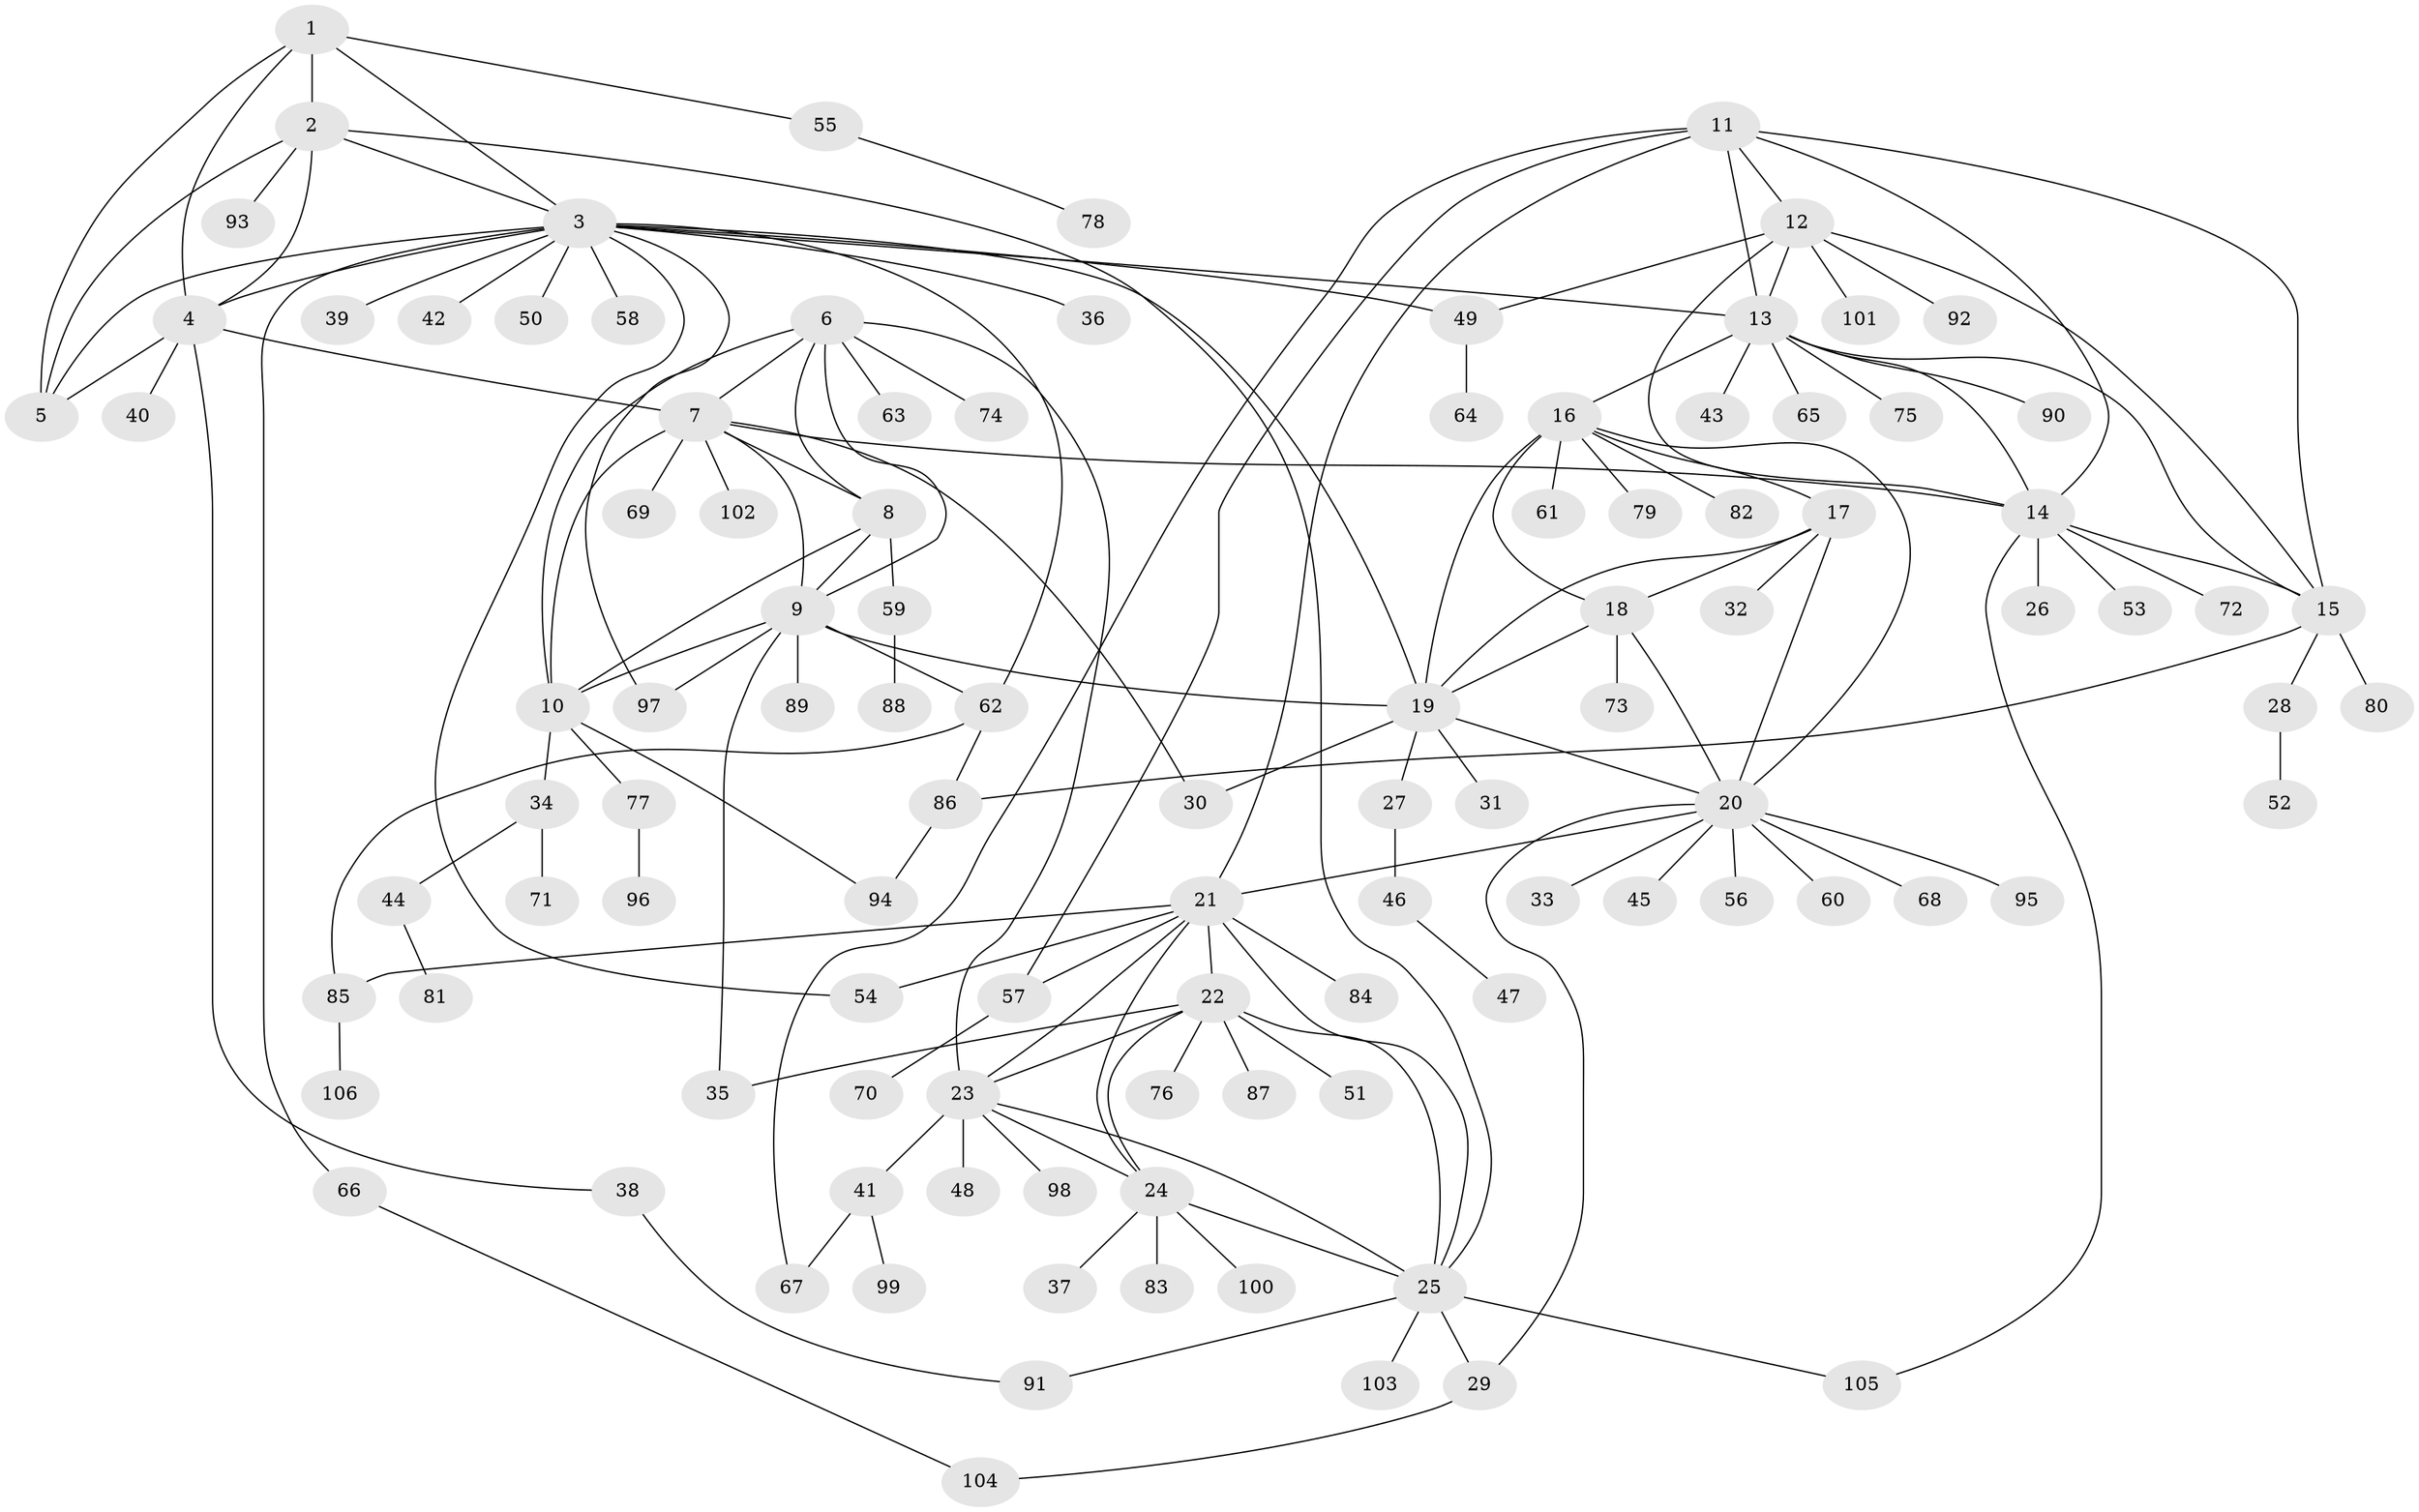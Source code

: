 // Generated by graph-tools (version 1.1) at 2025/02/03/09/25 03:02:51]
// undirected, 106 vertices, 156 edges
graph export_dot {
graph [start="1"]
  node [color=gray90,style=filled];
  1;
  2;
  3;
  4;
  5;
  6;
  7;
  8;
  9;
  10;
  11;
  12;
  13;
  14;
  15;
  16;
  17;
  18;
  19;
  20;
  21;
  22;
  23;
  24;
  25;
  26;
  27;
  28;
  29;
  30;
  31;
  32;
  33;
  34;
  35;
  36;
  37;
  38;
  39;
  40;
  41;
  42;
  43;
  44;
  45;
  46;
  47;
  48;
  49;
  50;
  51;
  52;
  53;
  54;
  55;
  56;
  57;
  58;
  59;
  60;
  61;
  62;
  63;
  64;
  65;
  66;
  67;
  68;
  69;
  70;
  71;
  72;
  73;
  74;
  75;
  76;
  77;
  78;
  79;
  80;
  81;
  82;
  83;
  84;
  85;
  86;
  87;
  88;
  89;
  90;
  91;
  92;
  93;
  94;
  95;
  96;
  97;
  98;
  99;
  100;
  101;
  102;
  103;
  104;
  105;
  106;
  1 -- 2;
  1 -- 3;
  1 -- 4;
  1 -- 5;
  1 -- 55;
  2 -- 3;
  2 -- 4;
  2 -- 5;
  2 -- 25;
  2 -- 93;
  3 -- 4;
  3 -- 5;
  3 -- 13;
  3 -- 19;
  3 -- 36;
  3 -- 39;
  3 -- 42;
  3 -- 49;
  3 -- 50;
  3 -- 54;
  3 -- 58;
  3 -- 62;
  3 -- 66;
  3 -- 97;
  4 -- 5;
  4 -- 7;
  4 -- 38;
  4 -- 40;
  6 -- 7;
  6 -- 8;
  6 -- 9;
  6 -- 10;
  6 -- 23;
  6 -- 63;
  6 -- 74;
  7 -- 8;
  7 -- 9;
  7 -- 10;
  7 -- 14;
  7 -- 30;
  7 -- 69;
  7 -- 102;
  8 -- 9;
  8 -- 10;
  8 -- 59;
  9 -- 10;
  9 -- 19;
  9 -- 35;
  9 -- 62;
  9 -- 89;
  9 -- 97;
  10 -- 34;
  10 -- 77;
  10 -- 94;
  11 -- 12;
  11 -- 13;
  11 -- 14;
  11 -- 15;
  11 -- 21;
  11 -- 57;
  11 -- 67;
  12 -- 13;
  12 -- 14;
  12 -- 15;
  12 -- 49;
  12 -- 92;
  12 -- 101;
  13 -- 14;
  13 -- 15;
  13 -- 16;
  13 -- 43;
  13 -- 65;
  13 -- 75;
  13 -- 90;
  14 -- 15;
  14 -- 26;
  14 -- 53;
  14 -- 72;
  14 -- 105;
  15 -- 28;
  15 -- 80;
  15 -- 86;
  16 -- 17;
  16 -- 18;
  16 -- 19;
  16 -- 20;
  16 -- 61;
  16 -- 79;
  16 -- 82;
  17 -- 18;
  17 -- 19;
  17 -- 20;
  17 -- 32;
  18 -- 19;
  18 -- 20;
  18 -- 73;
  19 -- 20;
  19 -- 27;
  19 -- 30;
  19 -- 31;
  20 -- 21;
  20 -- 29;
  20 -- 33;
  20 -- 45;
  20 -- 56;
  20 -- 60;
  20 -- 68;
  20 -- 95;
  21 -- 22;
  21 -- 23;
  21 -- 24;
  21 -- 25;
  21 -- 54;
  21 -- 57;
  21 -- 84;
  21 -- 85;
  22 -- 23;
  22 -- 24;
  22 -- 25;
  22 -- 35;
  22 -- 51;
  22 -- 76;
  22 -- 87;
  23 -- 24;
  23 -- 25;
  23 -- 41;
  23 -- 48;
  23 -- 98;
  24 -- 25;
  24 -- 37;
  24 -- 83;
  24 -- 100;
  25 -- 29;
  25 -- 91;
  25 -- 103;
  25 -- 105;
  27 -- 46;
  28 -- 52;
  29 -- 104;
  34 -- 44;
  34 -- 71;
  38 -- 91;
  41 -- 67;
  41 -- 99;
  44 -- 81;
  46 -- 47;
  49 -- 64;
  55 -- 78;
  57 -- 70;
  59 -- 88;
  62 -- 85;
  62 -- 86;
  66 -- 104;
  77 -- 96;
  85 -- 106;
  86 -- 94;
}
